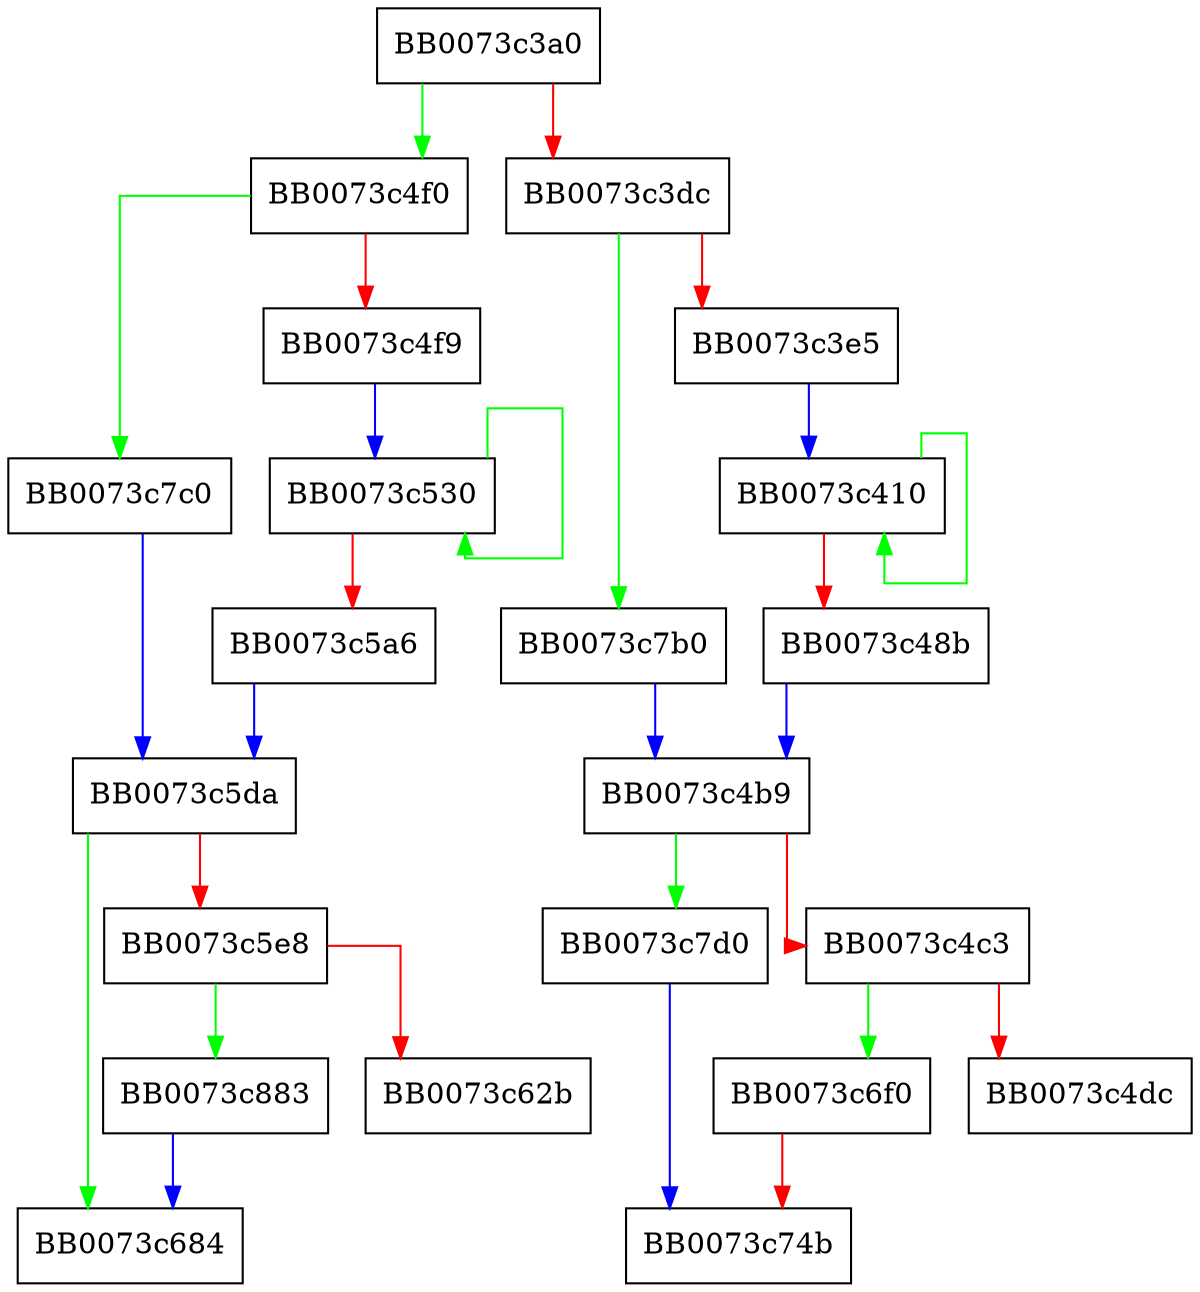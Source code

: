 digraph DES_ncbc_encrypt {
  node [shape="box"];
  graph [splines=ortho];
  BB0073c3a0 -> BB0073c4f0 [color="green"];
  BB0073c3a0 -> BB0073c3dc [color="red"];
  BB0073c3dc -> BB0073c7b0 [color="green"];
  BB0073c3dc -> BB0073c3e5 [color="red"];
  BB0073c3e5 -> BB0073c410 [color="blue"];
  BB0073c410 -> BB0073c410 [color="green"];
  BB0073c410 -> BB0073c48b [color="red"];
  BB0073c48b -> BB0073c4b9 [color="blue"];
  BB0073c4b9 -> BB0073c7d0 [color="green"];
  BB0073c4b9 -> BB0073c4c3 [color="red"];
  BB0073c4c3 -> BB0073c6f0 [color="green"];
  BB0073c4c3 -> BB0073c4dc [color="red"];
  BB0073c4f0 -> BB0073c7c0 [color="green"];
  BB0073c4f0 -> BB0073c4f9 [color="red"];
  BB0073c4f9 -> BB0073c530 [color="blue"];
  BB0073c530 -> BB0073c530 [color="green"];
  BB0073c530 -> BB0073c5a6 [color="red"];
  BB0073c5a6 -> BB0073c5da [color="blue"];
  BB0073c5da -> BB0073c684 [color="green"];
  BB0073c5da -> BB0073c5e8 [color="red"];
  BB0073c5e8 -> BB0073c883 [color="green"];
  BB0073c5e8 -> BB0073c62b [color="red"];
  BB0073c6f0 -> BB0073c74b [color="red"];
  BB0073c7b0 -> BB0073c4b9 [color="blue"];
  BB0073c7c0 -> BB0073c5da [color="blue"];
  BB0073c7d0 -> BB0073c74b [color="blue"];
  BB0073c883 -> BB0073c684 [color="blue"];
}